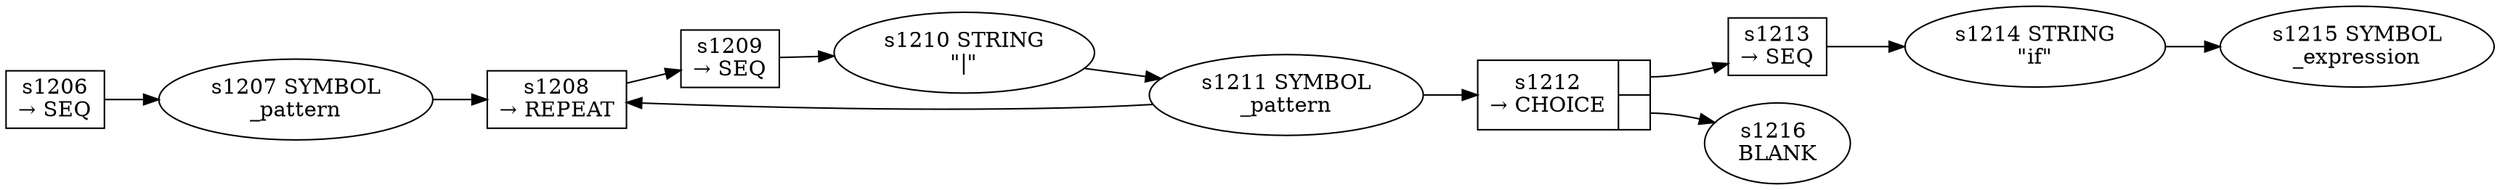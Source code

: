 
  digraph match_pattern {
  
    rankdir=LR;
  
    s1206 [label="s1206\n&rarr; SEQ", shape=record, fixedsize=false, peripheries=1];
  s1207 [label="s1207 SYMBOL\n_pattern" href="rust-grammar.json._pattern.dot.svg"];
  s1206 -> s1207 [];
  s1208 [label="s1208\n&rarr; REPEAT", shape=record, fixedsize=false, peripheries=1];
  s1209 [label="s1209\n&rarr; SEQ", shape=record, fixedsize=false, peripheries=1];
  s1210 [label="s1210 STRING\n\"|\""];
  s1209 -> s1210 [];
  s1211 [label="s1211 SYMBOL\n_pattern" href="rust-grammar.json._pattern.dot.svg"];
  s1210 -> s1211 [];
  s1208 -> s1209 [];
  s1211 -> s1208 [];
  s1207 -> s1208 [];
  s1212 [label="{s1212\n&rarr; CHOICE|{<p0>|<p1>}}", shape=record, fixedsize=false, peripheries=1];
  s1213 [label="s1213\n&rarr; SEQ", shape=record, fixedsize=false, peripheries=1];
  s1214 [label="s1214 STRING\n\"if\""];
  s1213 -> s1214 [];
  s1215 [label="s1215 SYMBOL\n_expression" href="rust-grammar.json._expression.dot.svg"];
  s1214 -> s1215 [];
  s1212:p0 -> s1213 [label=""];
  s1216 [label="s1216 \nBLANK"];
  s1212:p1 -> s1216 [label=""];
  s1211 -> s1212 [];
  
  }
  